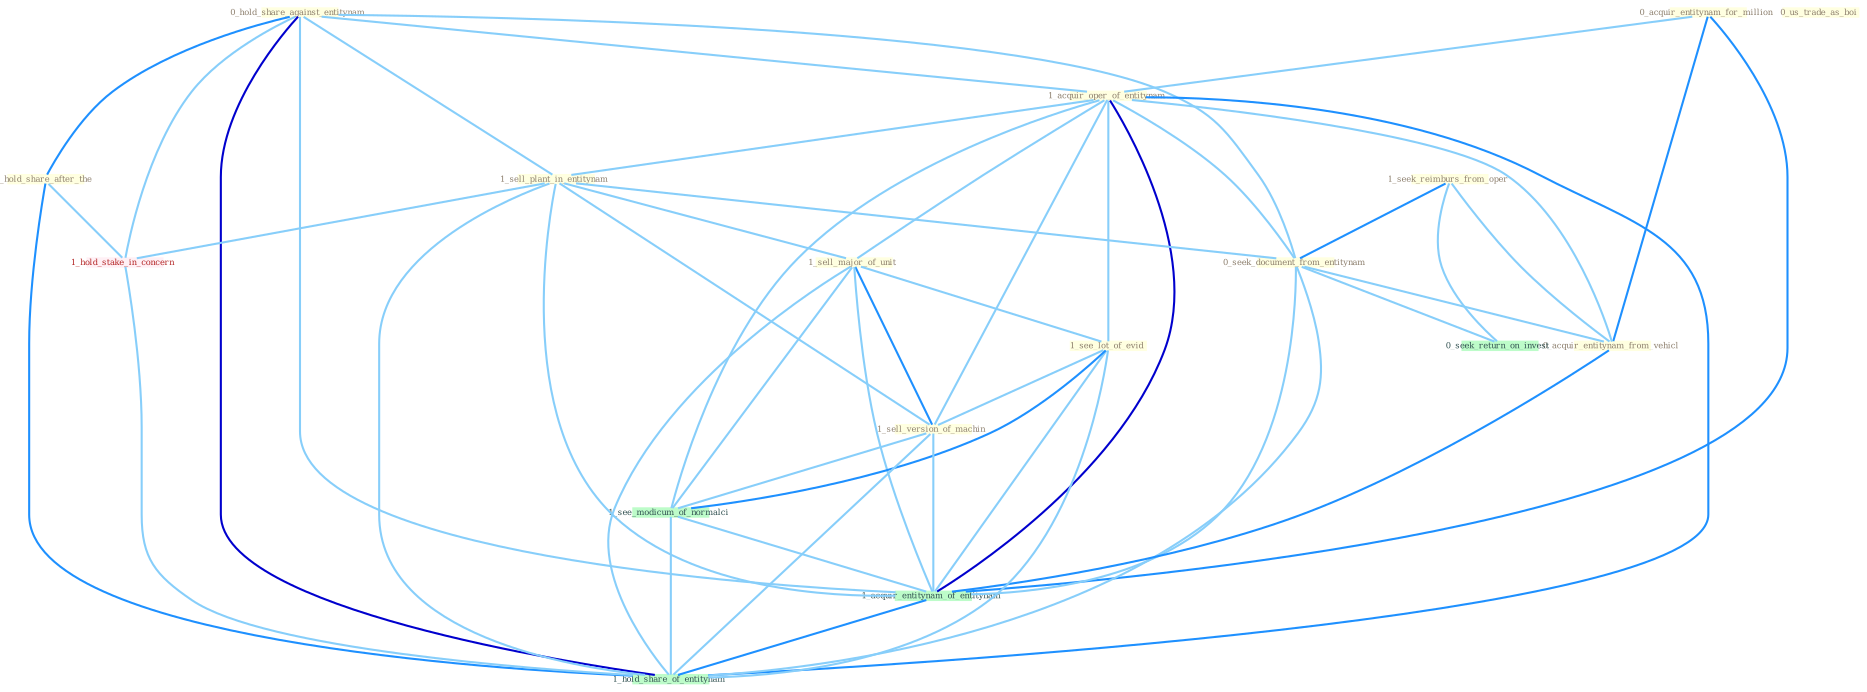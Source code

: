 Graph G{ 
    node
    [shape=polygon,style=filled,width=.5,height=.06,color="#BDFCC9",fixedsize=true,fontsize=4,
    fontcolor="#2f4f4f"];
    {node
    [color="#ffffe0", fontcolor="#8b7d6b"] "0_hold_share_against_entitynam " "0_acquir_entitynam_for_million " "1_acquir_oper_of_entitynam " "0_us_trade_as_boi " "1_sell_plant_in_entitynam " "1_seek_reimburs_from_oper " "0_seek_document_from_entitynam " "1_sell_major_of_unit " "0_acquir_entitynam_from_vehicl " "0_hold_share_after_the " "1_see_lot_of_evid " "1_sell_version_of_machin "}
{node [color="#fff0f5", fontcolor="#b22222"] "1_hold_stake_in_concern "}
edge [color="#B0E2FF"];

	"0_hold_share_against_entitynam " -- "1_acquir_oper_of_entitynam " [w="1", color="#87cefa" ];
	"0_hold_share_against_entitynam " -- "1_sell_plant_in_entitynam " [w="1", color="#87cefa" ];
	"0_hold_share_against_entitynam " -- "0_seek_document_from_entitynam " [w="1", color="#87cefa" ];
	"0_hold_share_against_entitynam " -- "0_hold_share_after_the " [w="2", color="#1e90ff" , len=0.8];
	"0_hold_share_against_entitynam " -- "1_hold_stake_in_concern " [w="1", color="#87cefa" ];
	"0_hold_share_against_entitynam " -- "1_acquir_entitynam_of_entitynam " [w="1", color="#87cefa" ];
	"0_hold_share_against_entitynam " -- "1_hold_share_of_entitynam " [w="3", color="#0000cd" , len=0.6];
	"0_acquir_entitynam_for_million " -- "1_acquir_oper_of_entitynam " [w="1", color="#87cefa" ];
	"0_acquir_entitynam_for_million " -- "0_acquir_entitynam_from_vehicl " [w="2", color="#1e90ff" , len=0.8];
	"0_acquir_entitynam_for_million " -- "1_acquir_entitynam_of_entitynam " [w="2", color="#1e90ff" , len=0.8];
	"1_acquir_oper_of_entitynam " -- "1_sell_plant_in_entitynam " [w="1", color="#87cefa" ];
	"1_acquir_oper_of_entitynam " -- "0_seek_document_from_entitynam " [w="1", color="#87cefa" ];
	"1_acquir_oper_of_entitynam " -- "1_sell_major_of_unit " [w="1", color="#87cefa" ];
	"1_acquir_oper_of_entitynam " -- "0_acquir_entitynam_from_vehicl " [w="1", color="#87cefa" ];
	"1_acquir_oper_of_entitynam " -- "1_see_lot_of_evid " [w="1", color="#87cefa" ];
	"1_acquir_oper_of_entitynam " -- "1_sell_version_of_machin " [w="1", color="#87cefa" ];
	"1_acquir_oper_of_entitynam " -- "1_see_modicum_of_normalci " [w="1", color="#87cefa" ];
	"1_acquir_oper_of_entitynam " -- "1_acquir_entitynam_of_entitynam " [w="3", color="#0000cd" , len=0.6];
	"1_acquir_oper_of_entitynam " -- "1_hold_share_of_entitynam " [w="2", color="#1e90ff" , len=0.8];
	"1_sell_plant_in_entitynam " -- "0_seek_document_from_entitynam " [w="1", color="#87cefa" ];
	"1_sell_plant_in_entitynam " -- "1_sell_major_of_unit " [w="1", color="#87cefa" ];
	"1_sell_plant_in_entitynam " -- "1_sell_version_of_machin " [w="1", color="#87cefa" ];
	"1_sell_plant_in_entitynam " -- "1_hold_stake_in_concern " [w="1", color="#87cefa" ];
	"1_sell_plant_in_entitynam " -- "1_acquir_entitynam_of_entitynam " [w="1", color="#87cefa" ];
	"1_sell_plant_in_entitynam " -- "1_hold_share_of_entitynam " [w="1", color="#87cefa" ];
	"1_seek_reimburs_from_oper " -- "0_seek_document_from_entitynam " [w="2", color="#1e90ff" , len=0.8];
	"1_seek_reimburs_from_oper " -- "0_acquir_entitynam_from_vehicl " [w="1", color="#87cefa" ];
	"1_seek_reimburs_from_oper " -- "0_seek_return_on_invest " [w="1", color="#87cefa" ];
	"0_seek_document_from_entitynam " -- "0_acquir_entitynam_from_vehicl " [w="1", color="#87cefa" ];
	"0_seek_document_from_entitynam " -- "0_seek_return_on_invest " [w="1", color="#87cefa" ];
	"0_seek_document_from_entitynam " -- "1_acquir_entitynam_of_entitynam " [w="1", color="#87cefa" ];
	"0_seek_document_from_entitynam " -- "1_hold_share_of_entitynam " [w="1", color="#87cefa" ];
	"1_sell_major_of_unit " -- "1_see_lot_of_evid " [w="1", color="#87cefa" ];
	"1_sell_major_of_unit " -- "1_sell_version_of_machin " [w="2", color="#1e90ff" , len=0.8];
	"1_sell_major_of_unit " -- "1_see_modicum_of_normalci " [w="1", color="#87cefa" ];
	"1_sell_major_of_unit " -- "1_acquir_entitynam_of_entitynam " [w="1", color="#87cefa" ];
	"1_sell_major_of_unit " -- "1_hold_share_of_entitynam " [w="1", color="#87cefa" ];
	"0_acquir_entitynam_from_vehicl " -- "1_acquir_entitynam_of_entitynam " [w="2", color="#1e90ff" , len=0.8];
	"0_hold_share_after_the " -- "1_hold_stake_in_concern " [w="1", color="#87cefa" ];
	"0_hold_share_after_the " -- "1_hold_share_of_entitynam " [w="2", color="#1e90ff" , len=0.8];
	"1_see_lot_of_evid " -- "1_sell_version_of_machin " [w="1", color="#87cefa" ];
	"1_see_lot_of_evid " -- "1_see_modicum_of_normalci " [w="2", color="#1e90ff" , len=0.8];
	"1_see_lot_of_evid " -- "1_acquir_entitynam_of_entitynam " [w="1", color="#87cefa" ];
	"1_see_lot_of_evid " -- "1_hold_share_of_entitynam " [w="1", color="#87cefa" ];
	"1_sell_version_of_machin " -- "1_see_modicum_of_normalci " [w="1", color="#87cefa" ];
	"1_sell_version_of_machin " -- "1_acquir_entitynam_of_entitynam " [w="1", color="#87cefa" ];
	"1_sell_version_of_machin " -- "1_hold_share_of_entitynam " [w="1", color="#87cefa" ];
	"1_hold_stake_in_concern " -- "1_hold_share_of_entitynam " [w="1", color="#87cefa" ];
	"1_see_modicum_of_normalci " -- "1_acquir_entitynam_of_entitynam " [w="1", color="#87cefa" ];
	"1_see_modicum_of_normalci " -- "1_hold_share_of_entitynam " [w="1", color="#87cefa" ];
	"1_acquir_entitynam_of_entitynam " -- "1_hold_share_of_entitynam " [w="2", color="#1e90ff" , len=0.8];
}